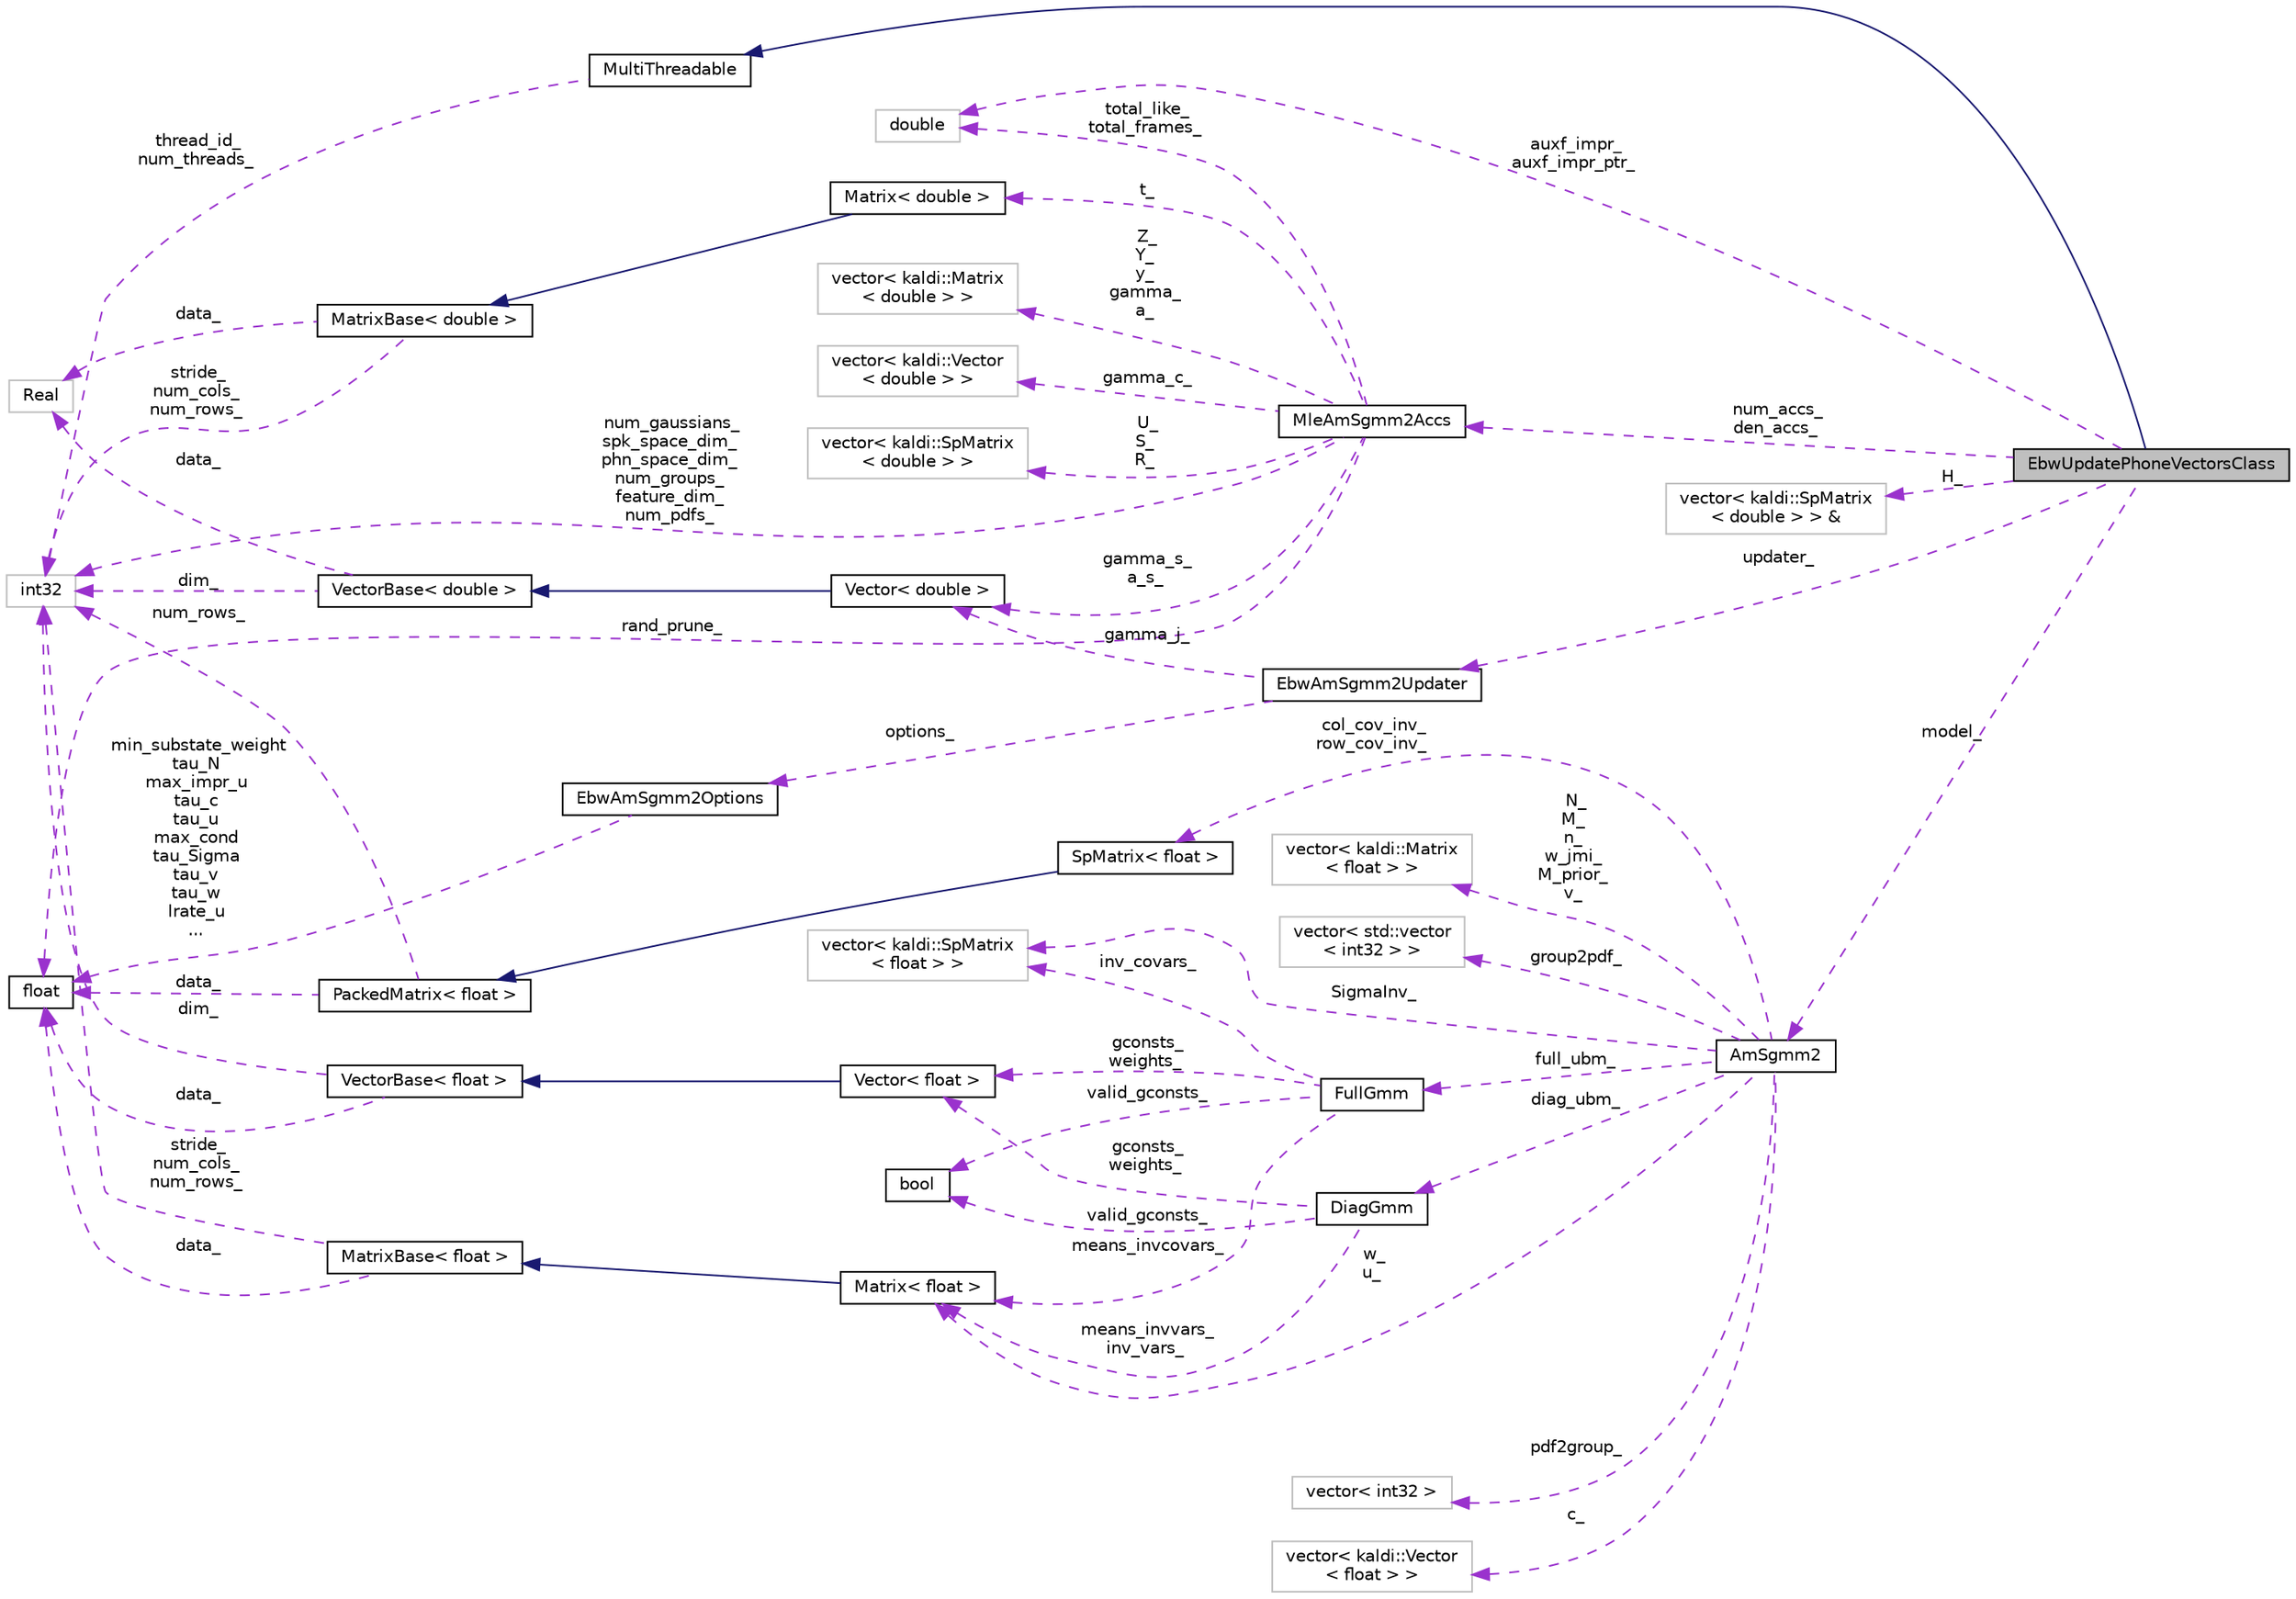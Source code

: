 digraph "EbwUpdatePhoneVectorsClass"
{
  edge [fontname="Helvetica",fontsize="10",labelfontname="Helvetica",labelfontsize="10"];
  node [fontname="Helvetica",fontsize="10",shape=record];
  rankdir="LR";
  Node2 [label="EbwUpdatePhoneVectorsClass",height=0.2,width=0.4,color="black", fillcolor="grey75", style="filled", fontcolor="black"];
  Node3 -> Node2 [dir="back",color="midnightblue",fontsize="10",style="solid",fontname="Helvetica"];
  Node3 [label="MultiThreadable",height=0.2,width=0.4,color="black", fillcolor="white", style="filled",URL="$classkaldi_1_1MultiThreadable.html"];
  Node4 -> Node3 [dir="back",color="darkorchid3",fontsize="10",style="dashed",label=" thread_id_\nnum_threads_" ,fontname="Helvetica"];
  Node4 [label="int32",height=0.2,width=0.4,color="grey75", fillcolor="white", style="filled"];
  Node5 -> Node2 [dir="back",color="darkorchid3",fontsize="10",style="dashed",label=" auxf_impr_\nauxf_impr_ptr_" ,fontname="Helvetica"];
  Node5 [label="double",height=0.2,width=0.4,color="grey75", fillcolor="white", style="filled"];
  Node6 -> Node2 [dir="back",color="darkorchid3",fontsize="10",style="dashed",label=" num_accs_\nden_accs_" ,fontname="Helvetica"];
  Node6 [label="MleAmSgmm2Accs",height=0.2,width=0.4,color="black", fillcolor="white", style="filled",URL="$classkaldi_1_1MleAmSgmm2Accs.html",tooltip="Class for the accumulators associated with the phonetic-subspace model parameters. "];
  Node7 -> Node6 [dir="back",color="darkorchid3",fontsize="10",style="dashed",label=" t_" ,fontname="Helvetica"];
  Node7 [label="Matrix\< double \>",height=0.2,width=0.4,color="black", fillcolor="white", style="filled",URL="$classkaldi_1_1Matrix.html"];
  Node8 -> Node7 [dir="back",color="midnightblue",fontsize="10",style="solid",fontname="Helvetica"];
  Node8 [label="MatrixBase\< double \>",height=0.2,width=0.4,color="black", fillcolor="white", style="filled",URL="$classkaldi_1_1MatrixBase.html",tooltip="Base class which provides matrix operations not involving resizing or allocation. ..."];
  Node9 -> Node8 [dir="back",color="darkorchid3",fontsize="10",style="dashed",label=" data_" ,fontname="Helvetica"];
  Node9 [label="Real",height=0.2,width=0.4,color="grey75", fillcolor="white", style="filled"];
  Node4 -> Node8 [dir="back",color="darkorchid3",fontsize="10",style="dashed",label=" stride_\nnum_cols_\nnum_rows_" ,fontname="Helvetica"];
  Node10 -> Node6 [dir="back",color="darkorchid3",fontsize="10",style="dashed",label=" Z_\nY_\ny_\ngamma_\na_" ,fontname="Helvetica"];
  Node10 [label="vector\< kaldi::Matrix\l\< double \> \>",height=0.2,width=0.4,color="grey75", fillcolor="white", style="filled"];
  Node5 -> Node6 [dir="back",color="darkorchid3",fontsize="10",style="dashed",label=" total_like_\ntotal_frames_" ,fontname="Helvetica"];
  Node11 -> Node6 [dir="back",color="darkorchid3",fontsize="10",style="dashed",label=" gamma_c_" ,fontname="Helvetica"];
  Node11 [label="vector\< kaldi::Vector\l\< double \> \>",height=0.2,width=0.4,color="grey75", fillcolor="white", style="filled"];
  Node12 -> Node6 [dir="back",color="darkorchid3",fontsize="10",style="dashed",label=" rand_prune_" ,fontname="Helvetica"];
  Node12 [label="float",height=0.2,width=0.4,color="black", fillcolor="white", style="filled",URL="$classfloat.html"];
  Node13 -> Node6 [dir="back",color="darkorchid3",fontsize="10",style="dashed",label=" U_\nS_\nR_" ,fontname="Helvetica"];
  Node13 [label="vector\< kaldi::SpMatrix\l\< double \> \>",height=0.2,width=0.4,color="grey75", fillcolor="white", style="filled"];
  Node14 -> Node6 [dir="back",color="darkorchid3",fontsize="10",style="dashed",label=" gamma_s_\na_s_" ,fontname="Helvetica"];
  Node14 [label="Vector\< double \>",height=0.2,width=0.4,color="black", fillcolor="white", style="filled",URL="$classkaldi_1_1Vector.html"];
  Node15 -> Node14 [dir="back",color="midnightblue",fontsize="10",style="solid",fontname="Helvetica"];
  Node15 [label="VectorBase\< double \>",height=0.2,width=0.4,color="black", fillcolor="white", style="filled",URL="$classkaldi_1_1VectorBase.html",tooltip="Provides a vector abstraction class. "];
  Node9 -> Node15 [dir="back",color="darkorchid3",fontsize="10",style="dashed",label=" data_" ,fontname="Helvetica"];
  Node4 -> Node15 [dir="back",color="darkorchid3",fontsize="10",style="dashed",label=" dim_" ,fontname="Helvetica"];
  Node4 -> Node6 [dir="back",color="darkorchid3",fontsize="10",style="dashed",label=" num_gaussians_\nspk_space_dim_\nphn_space_dim_\nnum_groups_\nfeature_dim_\nnum_pdfs_" ,fontname="Helvetica"];
  Node16 -> Node2 [dir="back",color="darkorchid3",fontsize="10",style="dashed",label=" H_" ,fontname="Helvetica"];
  Node16 [label="vector\< kaldi::SpMatrix\l\< double \> \> &",height=0.2,width=0.4,color="grey75", fillcolor="white", style="filled"];
  Node17 -> Node2 [dir="back",color="darkorchid3",fontsize="10",style="dashed",label=" model_" ,fontname="Helvetica"];
  Node17 [label="AmSgmm2",height=0.2,width=0.4,color="black", fillcolor="white", style="filled",URL="$classkaldi_1_1AmSgmm2.html",tooltip="Class for definition of the subspace Gmm acoustic model. "];
  Node18 -> Node17 [dir="back",color="darkorchid3",fontsize="10",style="dashed",label=" full_ubm_" ,fontname="Helvetica"];
  Node18 [label="FullGmm",height=0.2,width=0.4,color="black", fillcolor="white", style="filled",URL="$classkaldi_1_1FullGmm.html",tooltip="Definition for Gaussian Mixture Model with full covariances. "];
  Node19 -> Node18 [dir="back",color="darkorchid3",fontsize="10",style="dashed",label=" inv_covars_" ,fontname="Helvetica"];
  Node19 [label="vector\< kaldi::SpMatrix\l\< float \> \>",height=0.2,width=0.4,color="grey75", fillcolor="white", style="filled"];
  Node20 -> Node18 [dir="back",color="darkorchid3",fontsize="10",style="dashed",label=" means_invcovars_" ,fontname="Helvetica"];
  Node20 [label="Matrix\< float \>",height=0.2,width=0.4,color="black", fillcolor="white", style="filled",URL="$classkaldi_1_1Matrix.html"];
  Node21 -> Node20 [dir="back",color="midnightblue",fontsize="10",style="solid",fontname="Helvetica"];
  Node21 [label="MatrixBase\< float \>",height=0.2,width=0.4,color="black", fillcolor="white", style="filled",URL="$classkaldi_1_1MatrixBase.html"];
  Node12 -> Node21 [dir="back",color="darkorchid3",fontsize="10",style="dashed",label=" data_" ,fontname="Helvetica"];
  Node4 -> Node21 [dir="back",color="darkorchid3",fontsize="10",style="dashed",label=" stride_\nnum_cols_\nnum_rows_" ,fontname="Helvetica"];
  Node22 -> Node18 [dir="back",color="darkorchid3",fontsize="10",style="dashed",label=" valid_gconsts_" ,fontname="Helvetica"];
  Node22 [label="bool",height=0.2,width=0.4,color="black", fillcolor="white", style="filled",URL="$classbool.html"];
  Node23 -> Node18 [dir="back",color="darkorchid3",fontsize="10",style="dashed",label=" gconsts_\nweights_" ,fontname="Helvetica"];
  Node23 [label="Vector\< float \>",height=0.2,width=0.4,color="black", fillcolor="white", style="filled",URL="$classkaldi_1_1Vector.html"];
  Node24 -> Node23 [dir="back",color="midnightblue",fontsize="10",style="solid",fontname="Helvetica"];
  Node24 [label="VectorBase\< float \>",height=0.2,width=0.4,color="black", fillcolor="white", style="filled",URL="$classkaldi_1_1VectorBase.html"];
  Node12 -> Node24 [dir="back",color="darkorchid3",fontsize="10",style="dashed",label=" data_" ,fontname="Helvetica"];
  Node4 -> Node24 [dir="back",color="darkorchid3",fontsize="10",style="dashed",label=" dim_" ,fontname="Helvetica"];
  Node25 -> Node17 [dir="back",color="darkorchid3",fontsize="10",style="dashed",label=" diag_ubm_" ,fontname="Helvetica"];
  Node25 [label="DiagGmm",height=0.2,width=0.4,color="black", fillcolor="white", style="filled",URL="$classkaldi_1_1DiagGmm.html",tooltip="Definition for Gaussian Mixture Model with diagonal covariances. "];
  Node20 -> Node25 [dir="back",color="darkorchid3",fontsize="10",style="dashed",label=" means_invvars_\ninv_vars_" ,fontname="Helvetica"];
  Node22 -> Node25 [dir="back",color="darkorchid3",fontsize="10",style="dashed",label=" valid_gconsts_" ,fontname="Helvetica"];
  Node23 -> Node25 [dir="back",color="darkorchid3",fontsize="10",style="dashed",label=" gconsts_\nweights_" ,fontname="Helvetica"];
  Node19 -> Node17 [dir="back",color="darkorchid3",fontsize="10",style="dashed",label=" SigmaInv_" ,fontname="Helvetica"];
  Node26 -> Node17 [dir="back",color="darkorchid3",fontsize="10",style="dashed",label=" pdf2group_" ,fontname="Helvetica"];
  Node26 [label="vector\< int32 \>",height=0.2,width=0.4,color="grey75", fillcolor="white", style="filled"];
  Node20 -> Node17 [dir="back",color="darkorchid3",fontsize="10",style="dashed",label=" w_\nu_" ,fontname="Helvetica"];
  Node27 -> Node17 [dir="back",color="darkorchid3",fontsize="10",style="dashed",label=" c_" ,fontname="Helvetica"];
  Node27 [label="vector\< kaldi::Vector\l\< float \> \>",height=0.2,width=0.4,color="grey75", fillcolor="white", style="filled"];
  Node28 -> Node17 [dir="back",color="darkorchid3",fontsize="10",style="dashed",label=" N_\nM_\nn_\nw_jmi_\nM_prior_\nv_" ,fontname="Helvetica"];
  Node28 [label="vector\< kaldi::Matrix\l\< float \> \>",height=0.2,width=0.4,color="grey75", fillcolor="white", style="filled"];
  Node29 -> Node17 [dir="back",color="darkorchid3",fontsize="10",style="dashed",label=" group2pdf_" ,fontname="Helvetica"];
  Node29 [label="vector\< std::vector\l\< int32 \> \>",height=0.2,width=0.4,color="grey75", fillcolor="white", style="filled"];
  Node30 -> Node17 [dir="back",color="darkorchid3",fontsize="10",style="dashed",label=" col_cov_inv_\nrow_cov_inv_" ,fontname="Helvetica"];
  Node30 [label="SpMatrix\< float \>",height=0.2,width=0.4,color="black", fillcolor="white", style="filled",URL="$classkaldi_1_1SpMatrix.html"];
  Node31 -> Node30 [dir="back",color="midnightblue",fontsize="10",style="solid",fontname="Helvetica"];
  Node31 [label="PackedMatrix\< float \>",height=0.2,width=0.4,color="black", fillcolor="white", style="filled",URL="$classkaldi_1_1PackedMatrix.html"];
  Node12 -> Node31 [dir="back",color="darkorchid3",fontsize="10",style="dashed",label=" data_" ,fontname="Helvetica"];
  Node4 -> Node31 [dir="back",color="darkorchid3",fontsize="10",style="dashed",label=" num_rows_" ,fontname="Helvetica"];
  Node32 -> Node2 [dir="back",color="darkorchid3",fontsize="10",style="dashed",label=" updater_" ,fontname="Helvetica"];
  Node32 [label="EbwAmSgmm2Updater",height=0.2,width=0.4,color="black", fillcolor="white", style="filled",URL="$classkaldi_1_1EbwAmSgmm2Updater.html"];
  Node33 -> Node32 [dir="back",color="darkorchid3",fontsize="10",style="dashed",label=" options_" ,fontname="Helvetica"];
  Node33 [label="EbwAmSgmm2Options",height=0.2,width=0.4,color="black", fillcolor="white", style="filled",URL="$structkaldi_1_1EbwAmSgmm2Options.html",tooltip="This header implements a form of Extended Baum-Welch training for SGMMs. "];
  Node12 -> Node33 [dir="back",color="darkorchid3",fontsize="10",style="dashed",label=" min_substate_weight\ntau_N\nmax_impr_u\ntau_c\ntau_u\nmax_cond\ntau_Sigma\ntau_v\ntau_w\nlrate_u\n..." ,fontname="Helvetica"];
  Node14 -> Node32 [dir="back",color="darkorchid3",fontsize="10",style="dashed",label=" gamma_j_" ,fontname="Helvetica"];
}
